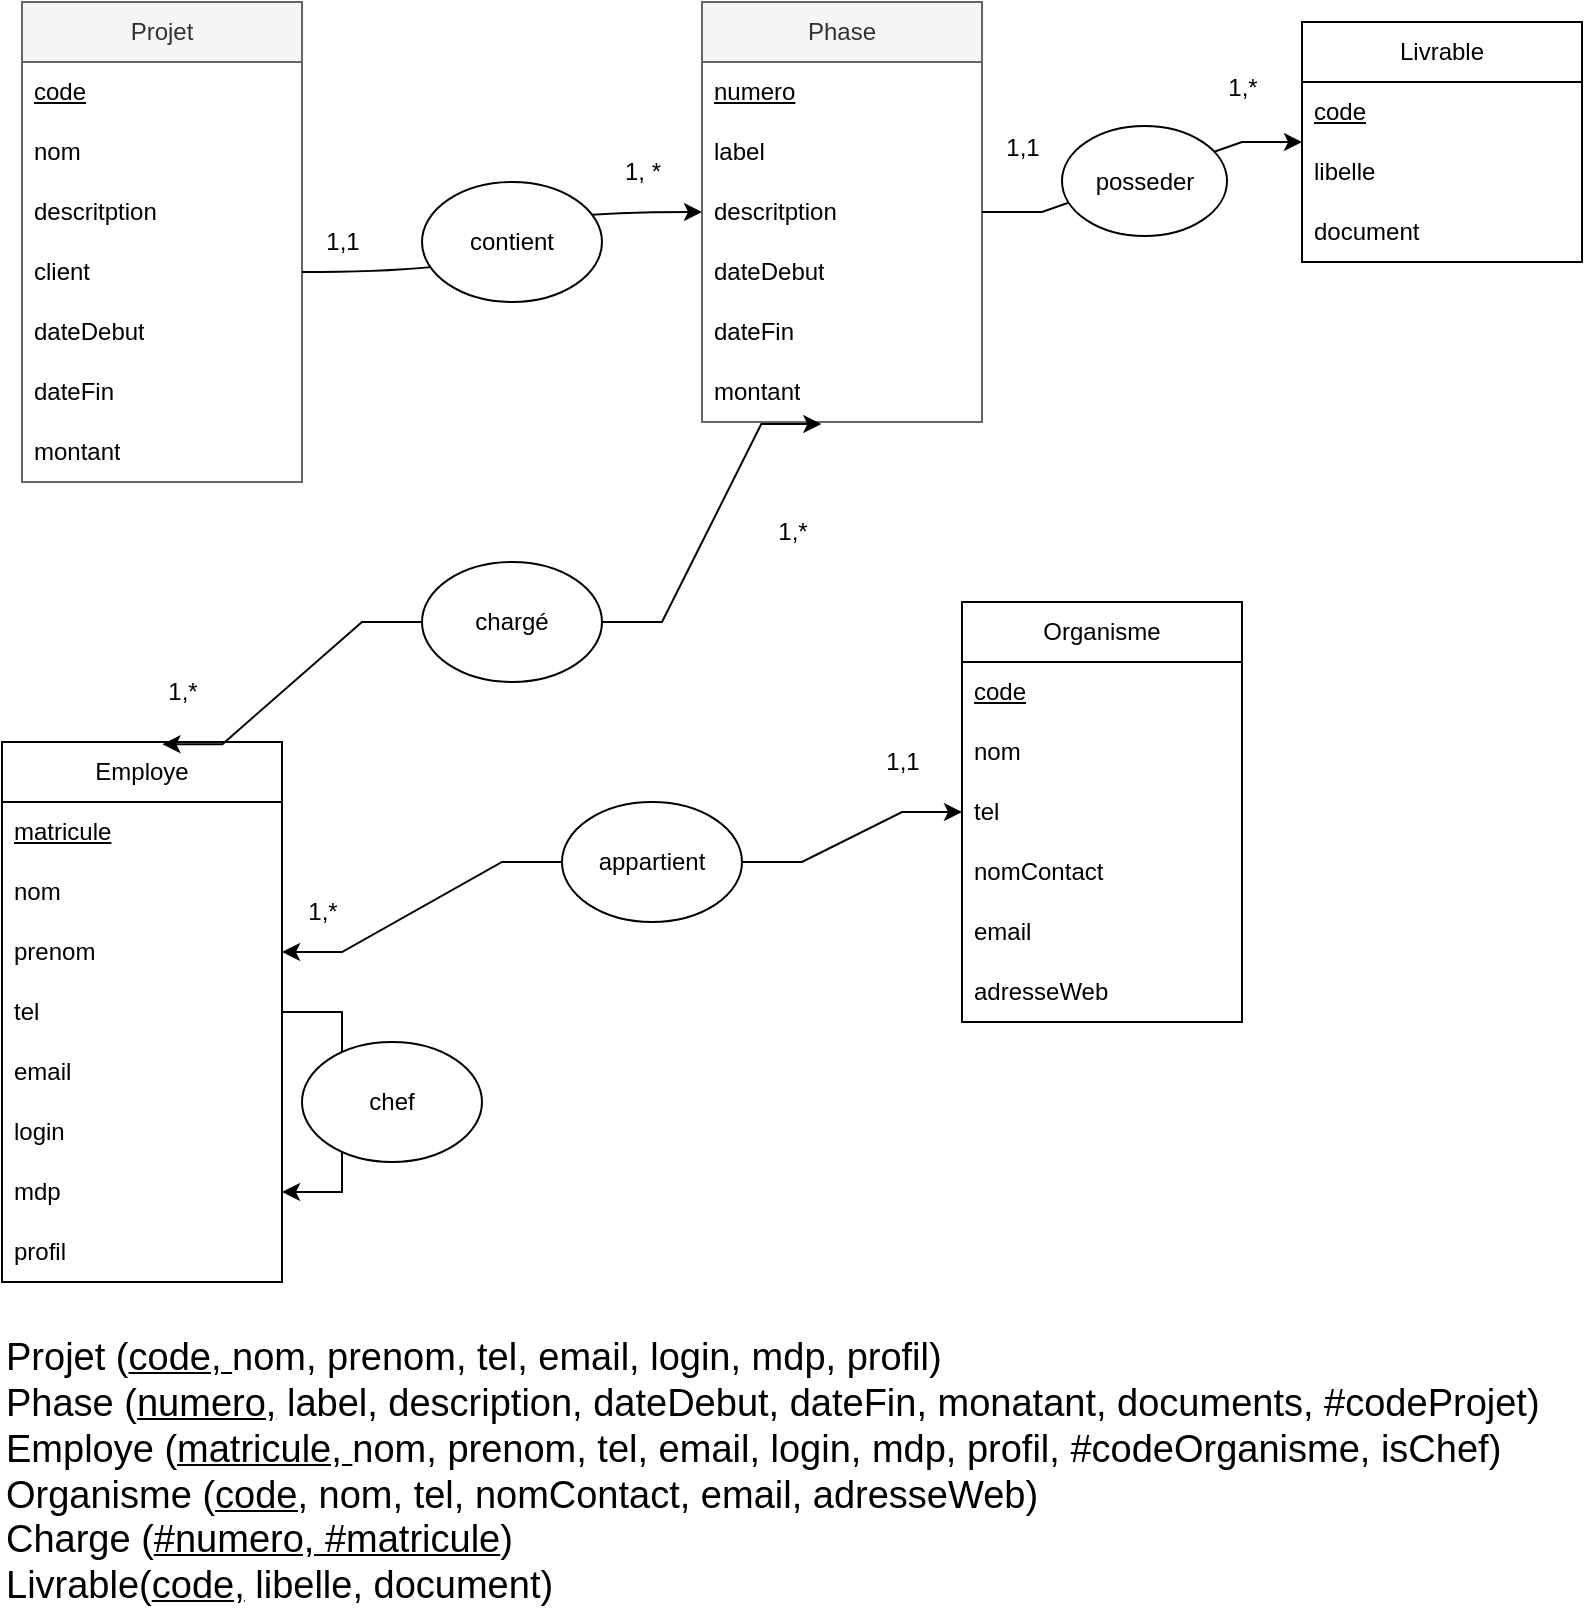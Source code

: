 <mxfile version="22.1.0" type="github">
  <diagram name="Page-1" id="JcwvRXh8fehNPFBF6PG1">
    <mxGraphModel dx="933" dy="719" grid="1" gridSize="10" guides="1" tooltips="1" connect="1" arrows="1" fold="1" page="1" pageScale="1" pageWidth="850" pageHeight="1100" background="none" math="0" shadow="0">
      <root>
        <mxCell id="0" />
        <mxCell id="1" parent="0" />
        <mxCell id="c1ondT2D3TYu2VIoZrk9-1" value="Projet" style="swimlane;fontStyle=0;childLayout=stackLayout;horizontal=1;startSize=30;horizontalStack=0;resizeParent=1;resizeParentMax=0;resizeLast=0;collapsible=1;marginBottom=0;whiteSpace=wrap;html=1;fillColor=#f5f5f5;fontColor=#333333;strokeColor=#666666;" parent="1" vertex="1">
          <mxGeometry x="40" y="170" width="140" height="240" as="geometry">
            <mxRectangle x="70" y="180" width="70" height="30" as="alternateBounds" />
          </mxGeometry>
        </mxCell>
        <mxCell id="c1ondT2D3TYu2VIoZrk9-2" value="&lt;u&gt;code&lt;/u&gt;" style="text;strokeColor=none;fillColor=none;align=left;verticalAlign=middle;spacingLeft=4;spacingRight=4;overflow=hidden;points=[[0,0.5],[1,0.5]];portConstraint=eastwest;rotatable=0;whiteSpace=wrap;html=1;" parent="c1ondT2D3TYu2VIoZrk9-1" vertex="1">
          <mxGeometry y="30" width="140" height="30" as="geometry" />
        </mxCell>
        <mxCell id="c1ondT2D3TYu2VIoZrk9-3" value="nom" style="text;strokeColor=none;fillColor=none;align=left;verticalAlign=middle;spacingLeft=4;spacingRight=4;overflow=hidden;points=[[0,0.5],[1,0.5]];portConstraint=eastwest;rotatable=0;whiteSpace=wrap;html=1;" parent="c1ondT2D3TYu2VIoZrk9-1" vertex="1">
          <mxGeometry y="60" width="140" height="30" as="geometry" />
        </mxCell>
        <mxCell id="c1ondT2D3TYu2VIoZrk9-4" value="descritption" style="text;strokeColor=none;fillColor=none;align=left;verticalAlign=middle;spacingLeft=4;spacingRight=4;overflow=hidden;points=[[0,0.5],[1,0.5]];portConstraint=eastwest;rotatable=0;whiteSpace=wrap;html=1;" parent="c1ondT2D3TYu2VIoZrk9-1" vertex="1">
          <mxGeometry y="90" width="140" height="30" as="geometry" />
        </mxCell>
        <mxCell id="c1ondT2D3TYu2VIoZrk9-6" value="client" style="text;strokeColor=none;fillColor=none;align=left;verticalAlign=middle;spacingLeft=4;spacingRight=4;overflow=hidden;points=[[0,0.5],[1,0.5]];portConstraint=eastwest;rotatable=0;whiteSpace=wrap;html=1;" parent="c1ondT2D3TYu2VIoZrk9-1" vertex="1">
          <mxGeometry y="120" width="140" height="30" as="geometry" />
        </mxCell>
        <mxCell id="c1ondT2D3TYu2VIoZrk9-13" value="dateDebut" style="text;strokeColor=none;fillColor=none;align=left;verticalAlign=middle;spacingLeft=4;spacingRight=4;overflow=hidden;points=[[0,0.5],[1,0.5]];portConstraint=eastwest;rotatable=0;whiteSpace=wrap;html=1;" parent="c1ondT2D3TYu2VIoZrk9-1" vertex="1">
          <mxGeometry y="150" width="140" height="30" as="geometry" />
        </mxCell>
        <mxCell id="c1ondT2D3TYu2VIoZrk9-12" value="dateFin" style="text;strokeColor=none;fillColor=none;align=left;verticalAlign=middle;spacingLeft=4;spacingRight=4;overflow=hidden;points=[[0,0.5],[1,0.5]];portConstraint=eastwest;rotatable=0;whiteSpace=wrap;html=1;" parent="c1ondT2D3TYu2VIoZrk9-1" vertex="1">
          <mxGeometry y="180" width="140" height="30" as="geometry" />
        </mxCell>
        <mxCell id="c1ondT2D3TYu2VIoZrk9-14" value="montant" style="text;strokeColor=none;fillColor=none;align=left;verticalAlign=middle;spacingLeft=4;spacingRight=4;overflow=hidden;points=[[0,0.5],[1,0.5]];portConstraint=eastwest;rotatable=0;whiteSpace=wrap;html=1;" parent="c1ondT2D3TYu2VIoZrk9-1" vertex="1">
          <mxGeometry y="210" width="140" height="30" as="geometry" />
        </mxCell>
        <mxCell id="c1ondT2D3TYu2VIoZrk9-16" value="Phase" style="swimlane;fontStyle=0;childLayout=stackLayout;horizontal=1;startSize=30;horizontalStack=0;resizeParent=1;resizeParentMax=0;resizeLast=0;collapsible=1;marginBottom=0;whiteSpace=wrap;html=1;fillColor=#f5f5f5;fontColor=#333333;strokeColor=#666666;" parent="1" vertex="1">
          <mxGeometry x="380" y="170" width="140" height="210" as="geometry">
            <mxRectangle x="70" y="180" width="70" height="30" as="alternateBounds" />
          </mxGeometry>
        </mxCell>
        <mxCell id="c1ondT2D3TYu2VIoZrk9-17" value="&lt;u&gt;numero&lt;/u&gt;" style="text;strokeColor=none;fillColor=none;align=left;verticalAlign=middle;spacingLeft=4;spacingRight=4;overflow=hidden;points=[[0,0.5],[1,0.5]];portConstraint=eastwest;rotatable=0;whiteSpace=wrap;html=1;" parent="c1ondT2D3TYu2VIoZrk9-16" vertex="1">
          <mxGeometry y="30" width="140" height="30" as="geometry" />
        </mxCell>
        <mxCell id="c1ondT2D3TYu2VIoZrk9-18" value="label" style="text;strokeColor=none;fillColor=none;align=left;verticalAlign=middle;spacingLeft=4;spacingRight=4;overflow=hidden;points=[[0,0.5],[1,0.5]];portConstraint=eastwest;rotatable=0;whiteSpace=wrap;html=1;" parent="c1ondT2D3TYu2VIoZrk9-16" vertex="1">
          <mxGeometry y="60" width="140" height="30" as="geometry" />
        </mxCell>
        <mxCell id="c1ondT2D3TYu2VIoZrk9-19" value="descritption" style="text;strokeColor=none;fillColor=none;align=left;verticalAlign=middle;spacingLeft=4;spacingRight=4;overflow=hidden;points=[[0,0.5],[1,0.5]];portConstraint=eastwest;rotatable=0;whiteSpace=wrap;html=1;" parent="c1ondT2D3TYu2VIoZrk9-16" vertex="1">
          <mxGeometry y="90" width="140" height="30" as="geometry" />
        </mxCell>
        <mxCell id="c1ondT2D3TYu2VIoZrk9-21" value="dateDebut" style="text;strokeColor=none;fillColor=none;align=left;verticalAlign=middle;spacingLeft=4;spacingRight=4;overflow=hidden;points=[[0,0.5],[1,0.5]];portConstraint=eastwest;rotatable=0;whiteSpace=wrap;html=1;" parent="c1ondT2D3TYu2VIoZrk9-16" vertex="1">
          <mxGeometry y="120" width="140" height="30" as="geometry" />
        </mxCell>
        <mxCell id="c1ondT2D3TYu2VIoZrk9-22" value="dateFin" style="text;strokeColor=none;fillColor=none;align=left;verticalAlign=middle;spacingLeft=4;spacingRight=4;overflow=hidden;points=[[0,0.5],[1,0.5]];portConstraint=eastwest;rotatable=0;whiteSpace=wrap;html=1;" parent="c1ondT2D3TYu2VIoZrk9-16" vertex="1">
          <mxGeometry y="150" width="140" height="30" as="geometry" />
        </mxCell>
        <mxCell id="c1ondT2D3TYu2VIoZrk9-24" value="montant" style="text;strokeColor=none;fillColor=none;align=left;verticalAlign=middle;spacingLeft=4;spacingRight=4;overflow=hidden;points=[[0,0.5],[1,0.5]];portConstraint=eastwest;rotatable=0;whiteSpace=wrap;html=1;" parent="c1ondT2D3TYu2VIoZrk9-16" vertex="1">
          <mxGeometry y="180" width="140" height="30" as="geometry" />
        </mxCell>
        <mxCell id="c1ondT2D3TYu2VIoZrk9-25" style="rounded=0;orthogonalLoop=1;jettySize=auto;html=1;entryX=0;entryY=0.5;entryDx=0;entryDy=0;edgeStyle=orthogonalEdgeStyle;curved=1;" parent="1" source="c1ondT2D3TYu2VIoZrk9-6" target="c1ondT2D3TYu2VIoZrk9-19" edge="1">
          <mxGeometry relative="1" as="geometry" />
        </mxCell>
        <mxCell id="c1ondT2D3TYu2VIoZrk9-26" value="contient" style="ellipse;whiteSpace=wrap;html=1;" parent="1" vertex="1">
          <mxGeometry x="240" y="260" width="90" height="60" as="geometry" />
        </mxCell>
        <mxCell id="tyv46yjVIW6z6vfQqK9z-1" value="1, *" style="text;html=1;align=center;verticalAlign=middle;resizable=0;points=[];autosize=1;strokeColor=none;fillColor=none;" parent="1" vertex="1">
          <mxGeometry x="330" y="240" width="40" height="30" as="geometry" />
        </mxCell>
        <mxCell id="tyv46yjVIW6z6vfQqK9z-2" value="1,1" style="text;html=1;align=center;verticalAlign=middle;resizable=0;points=[];autosize=1;strokeColor=none;fillColor=none;" parent="1" vertex="1">
          <mxGeometry x="180" y="275" width="40" height="30" as="geometry" />
        </mxCell>
        <mxCell id="tyv46yjVIW6z6vfQqK9z-4" value="Employe" style="swimlane;fontStyle=0;childLayout=stackLayout;horizontal=1;startSize=30;horizontalStack=0;resizeParent=1;resizeParentMax=0;resizeLast=0;collapsible=1;marginBottom=0;whiteSpace=wrap;html=1;" parent="1" vertex="1">
          <mxGeometry x="30" y="540" width="140" height="270" as="geometry" />
        </mxCell>
        <mxCell id="tyv46yjVIW6z6vfQqK9z-5" value="&lt;u&gt;matricule&lt;/u&gt;" style="text;strokeColor=none;fillColor=none;align=left;verticalAlign=middle;spacingLeft=4;spacingRight=4;overflow=hidden;points=[[0,0.5],[1,0.5]];portConstraint=eastwest;rotatable=0;whiteSpace=wrap;html=1;" parent="tyv46yjVIW6z6vfQqK9z-4" vertex="1">
          <mxGeometry y="30" width="140" height="30" as="geometry" />
        </mxCell>
        <mxCell id="tyv46yjVIW6z6vfQqK9z-6" value="nom" style="text;strokeColor=none;fillColor=none;align=left;verticalAlign=middle;spacingLeft=4;spacingRight=4;overflow=hidden;points=[[0,0.5],[1,0.5]];portConstraint=eastwest;rotatable=0;whiteSpace=wrap;html=1;" parent="tyv46yjVIW6z6vfQqK9z-4" vertex="1">
          <mxGeometry y="60" width="140" height="30" as="geometry" />
        </mxCell>
        <mxCell id="tyv46yjVIW6z6vfQqK9z-11" value="prenom" style="text;strokeColor=none;fillColor=none;align=left;verticalAlign=middle;spacingLeft=4;spacingRight=4;overflow=hidden;points=[[0,0.5],[1,0.5]];portConstraint=eastwest;rotatable=0;whiteSpace=wrap;html=1;" parent="tyv46yjVIW6z6vfQqK9z-4" vertex="1">
          <mxGeometry y="90" width="140" height="30" as="geometry" />
        </mxCell>
        <mxCell id="2MMuHvvYde0ufxcxUDcJ-6" style="edgeStyle=entityRelationEdgeStyle;rounded=0;orthogonalLoop=1;jettySize=auto;html=1;exitX=1;exitY=0.5;exitDx=0;exitDy=0;entryX=1;entryY=0.5;entryDx=0;entryDy=0;" parent="tyv46yjVIW6z6vfQqK9z-4" source="tyv46yjVIW6z6vfQqK9z-7" target="tyv46yjVIW6z6vfQqK9z-9" edge="1">
          <mxGeometry relative="1" as="geometry">
            <Array as="points">
              <mxPoint x="210" y="180" />
            </Array>
          </mxGeometry>
        </mxCell>
        <mxCell id="tyv46yjVIW6z6vfQqK9z-7" value="tel" style="text;strokeColor=none;fillColor=none;align=left;verticalAlign=middle;spacingLeft=4;spacingRight=4;overflow=hidden;points=[[0,0.5],[1,0.5]];portConstraint=eastwest;rotatable=0;whiteSpace=wrap;html=1;" parent="tyv46yjVIW6z6vfQqK9z-4" vertex="1">
          <mxGeometry y="120" width="140" height="30" as="geometry" />
        </mxCell>
        <mxCell id="tyv46yjVIW6z6vfQqK9z-8" value="email" style="text;strokeColor=none;fillColor=none;align=left;verticalAlign=middle;spacingLeft=4;spacingRight=4;overflow=hidden;points=[[0,0.5],[1,0.5]];portConstraint=eastwest;rotatable=0;whiteSpace=wrap;html=1;" parent="tyv46yjVIW6z6vfQqK9z-4" vertex="1">
          <mxGeometry y="150" width="140" height="30" as="geometry" />
        </mxCell>
        <mxCell id="tyv46yjVIW6z6vfQqK9z-10" value="login" style="text;strokeColor=none;fillColor=none;align=left;verticalAlign=middle;spacingLeft=4;spacingRight=4;overflow=hidden;points=[[0,0.5],[1,0.5]];portConstraint=eastwest;rotatable=0;whiteSpace=wrap;html=1;" parent="tyv46yjVIW6z6vfQqK9z-4" vertex="1">
          <mxGeometry y="180" width="140" height="30" as="geometry" />
        </mxCell>
        <mxCell id="tyv46yjVIW6z6vfQqK9z-9" value="mdp" style="text;strokeColor=none;fillColor=none;align=left;verticalAlign=middle;spacingLeft=4;spacingRight=4;overflow=hidden;points=[[0,0.5],[1,0.5]];portConstraint=eastwest;rotatable=0;whiteSpace=wrap;html=1;" parent="tyv46yjVIW6z6vfQqK9z-4" vertex="1">
          <mxGeometry y="210" width="140" height="30" as="geometry" />
        </mxCell>
        <mxCell id="tyv46yjVIW6z6vfQqK9z-12" value="profil" style="text;strokeColor=none;fillColor=none;align=left;verticalAlign=middle;spacingLeft=4;spacingRight=4;overflow=hidden;points=[[0,0.5],[1,0.5]];portConstraint=eastwest;rotatable=0;whiteSpace=wrap;html=1;" parent="tyv46yjVIW6z6vfQqK9z-4" vertex="1">
          <mxGeometry y="240" width="140" height="30" as="geometry" />
        </mxCell>
        <mxCell id="tyv46yjVIW6z6vfQqK9z-14" value="Organisme" style="swimlane;fontStyle=0;childLayout=stackLayout;horizontal=1;startSize=30;horizontalStack=0;resizeParent=1;resizeParentMax=0;resizeLast=0;collapsible=1;marginBottom=0;whiteSpace=wrap;html=1;" parent="1" vertex="1">
          <mxGeometry x="510" y="470" width="140" height="210" as="geometry" />
        </mxCell>
        <mxCell id="tyv46yjVIW6z6vfQqK9z-15" value="&lt;u&gt;code&lt;/u&gt;" style="text;strokeColor=none;fillColor=none;align=left;verticalAlign=middle;spacingLeft=4;spacingRight=4;overflow=hidden;points=[[0,0.5],[1,0.5]];portConstraint=eastwest;rotatable=0;whiteSpace=wrap;html=1;" parent="tyv46yjVIW6z6vfQqK9z-14" vertex="1">
          <mxGeometry y="30" width="140" height="30" as="geometry" />
        </mxCell>
        <mxCell id="tyv46yjVIW6z6vfQqK9z-16" value="nom" style="text;strokeColor=none;fillColor=none;align=left;verticalAlign=middle;spacingLeft=4;spacingRight=4;overflow=hidden;points=[[0,0.5],[1,0.5]];portConstraint=eastwest;rotatable=0;whiteSpace=wrap;html=1;" parent="tyv46yjVIW6z6vfQqK9z-14" vertex="1">
          <mxGeometry y="60" width="140" height="30" as="geometry" />
        </mxCell>
        <mxCell id="tyv46yjVIW6z6vfQqK9z-17" value="tel" style="text;strokeColor=none;fillColor=none;align=left;verticalAlign=middle;spacingLeft=4;spacingRight=4;overflow=hidden;points=[[0,0.5],[1,0.5]];portConstraint=eastwest;rotatable=0;whiteSpace=wrap;html=1;" parent="tyv46yjVIW6z6vfQqK9z-14" vertex="1">
          <mxGeometry y="90" width="140" height="30" as="geometry" />
        </mxCell>
        <mxCell id="tyv46yjVIW6z6vfQqK9z-18" value="nomContact" style="text;strokeColor=none;fillColor=none;align=left;verticalAlign=middle;spacingLeft=4;spacingRight=4;overflow=hidden;points=[[0,0.5],[1,0.5]];portConstraint=eastwest;rotatable=0;whiteSpace=wrap;html=1;" parent="tyv46yjVIW6z6vfQqK9z-14" vertex="1">
          <mxGeometry y="120" width="140" height="30" as="geometry" />
        </mxCell>
        <mxCell id="tyv46yjVIW6z6vfQqK9z-20" value="email" style="text;strokeColor=none;fillColor=none;align=left;verticalAlign=middle;spacingLeft=4;spacingRight=4;overflow=hidden;points=[[0,0.5],[1,0.5]];portConstraint=eastwest;rotatable=0;whiteSpace=wrap;html=1;" parent="tyv46yjVIW6z6vfQqK9z-14" vertex="1">
          <mxGeometry y="150" width="140" height="30" as="geometry" />
        </mxCell>
        <mxCell id="tyv46yjVIW6z6vfQqK9z-19" value="adresseWeb" style="text;strokeColor=none;fillColor=none;align=left;verticalAlign=middle;spacingLeft=4;spacingRight=4;overflow=hidden;points=[[0,0.5],[1,0.5]];portConstraint=eastwest;rotatable=0;whiteSpace=wrap;html=1;" parent="tyv46yjVIW6z6vfQqK9z-14" vertex="1">
          <mxGeometry y="180" width="140" height="30" as="geometry" />
        </mxCell>
        <mxCell id="tyv46yjVIW6z6vfQqK9z-23" style="edgeStyle=entityRelationEdgeStyle;rounded=0;orthogonalLoop=1;jettySize=auto;html=1;" parent="1" source="tyv46yjVIW6z6vfQqK9z-21" target="tyv46yjVIW6z6vfQqK9z-17" edge="1">
          <mxGeometry relative="1" as="geometry" />
        </mxCell>
        <mxCell id="2MMuHvvYde0ufxcxUDcJ-1" style="edgeStyle=entityRelationEdgeStyle;rounded=0;orthogonalLoop=1;jettySize=auto;html=1;exitX=0;exitY=0.5;exitDx=0;exitDy=0;entryX=1;entryY=0.5;entryDx=0;entryDy=0;" parent="1" source="tyv46yjVIW6z6vfQqK9z-21" target="tyv46yjVIW6z6vfQqK9z-11" edge="1">
          <mxGeometry relative="1" as="geometry" />
        </mxCell>
        <mxCell id="tyv46yjVIW6z6vfQqK9z-21" value="appartient" style="ellipse;whiteSpace=wrap;html=1;" parent="1" vertex="1">
          <mxGeometry x="310" y="570" width="90" height="60" as="geometry" />
        </mxCell>
        <mxCell id="tyv46yjVIW6z6vfQqK9z-24" value="1,1" style="text;html=1;align=center;verticalAlign=middle;resizable=0;points=[];autosize=1;strokeColor=none;fillColor=none;" parent="1" vertex="1">
          <mxGeometry x="460" y="535" width="40" height="30" as="geometry" />
        </mxCell>
        <mxCell id="tyv46yjVIW6z6vfQqK9z-25" value="1,*" style="text;html=1;align=center;verticalAlign=middle;resizable=0;points=[];autosize=1;strokeColor=none;fillColor=none;" parent="1" vertex="1">
          <mxGeometry x="170" y="610" width="40" height="30" as="geometry" />
        </mxCell>
        <mxCell id="tyv46yjVIW6z6vfQqK9z-26" value="chargé" style="ellipse;whiteSpace=wrap;html=1;" parent="1" vertex="1">
          <mxGeometry x="240" y="450" width="90" height="60" as="geometry" />
        </mxCell>
        <mxCell id="tyv46yjVIW6z6vfQqK9z-29" value="1,*" style="text;html=1;align=center;verticalAlign=middle;resizable=0;points=[];autosize=1;strokeColor=none;fillColor=none;" parent="1" vertex="1">
          <mxGeometry x="100" y="500" width="40" height="30" as="geometry" />
        </mxCell>
        <mxCell id="tyv46yjVIW6z6vfQqK9z-30" value="1,*" style="text;html=1;align=center;verticalAlign=middle;resizable=0;points=[];autosize=1;strokeColor=none;fillColor=none;" parent="1" vertex="1">
          <mxGeometry x="405" y="420" width="40" height="30" as="geometry" />
        </mxCell>
        <mxCell id="tyv46yjVIW6z6vfQqK9z-32" style="edgeStyle=entityRelationEdgeStyle;rounded=0;orthogonalLoop=1;jettySize=auto;html=1;entryX=0.573;entryY=0.004;entryDx=0;entryDy=0;entryPerimeter=0;" parent="1" source="tyv46yjVIW6z6vfQqK9z-26" target="tyv46yjVIW6z6vfQqK9z-4" edge="1">
          <mxGeometry relative="1" as="geometry" />
        </mxCell>
        <mxCell id="tyv46yjVIW6z6vfQqK9z-34" value="&lt;font style=&quot;font-size: 19px;&quot;&gt;Projet (&lt;u&gt;code, &lt;/u&gt;nom, prenom, tel, email, login, mdp, profil)&lt;br&gt;Phase (&lt;u&gt;numero,&lt;/u&gt;&amp;nbsp;label, description, dateDebut, dateFin, monatant, documents, #codeProjet)&lt;br&gt;Employe (&lt;u&gt;matricule,&amp;nbsp;&lt;/u&gt;nom, prenom, tel, email, login, mdp, profil, #codeOrganisme, isChef)&lt;br&gt;Organisme (&lt;u&gt;code,&lt;/u&gt; nom, tel, nomContact, email, adresseWeb)&lt;br&gt;Charge (&lt;u&gt;#numero, #matricule&lt;/u&gt;)&lt;br&gt;Livrable(&lt;u&gt;code,&lt;/u&gt;&amp;nbsp;libelle, document)&lt;br&gt;&lt;/font&gt;" style="text;html=1;align=left;verticalAlign=middle;resizable=0;points=[];autosize=1;strokeColor=none;fillColor=none;strokeWidth=0;" parent="1" vertex="1">
          <mxGeometry x="30" y="830" width="790" height="150" as="geometry" />
        </mxCell>
        <mxCell id="2MMuHvvYde0ufxcxUDcJ-3" style="edgeStyle=entityRelationEdgeStyle;rounded=0;orthogonalLoop=1;jettySize=auto;html=1;entryX=0.426;entryY=1.035;entryDx=0;entryDy=0;entryPerimeter=0;" parent="1" source="tyv46yjVIW6z6vfQqK9z-26" target="c1ondT2D3TYu2VIoZrk9-24" edge="1">
          <mxGeometry relative="1" as="geometry">
            <mxPoint x="429.98" y="410" as="targetPoint" />
          </mxGeometry>
        </mxCell>
        <mxCell id="2MMuHvvYde0ufxcxUDcJ-7" value="chef" style="ellipse;whiteSpace=wrap;html=1;" parent="1" vertex="1">
          <mxGeometry x="180" y="690" width="90" height="60" as="geometry" />
        </mxCell>
        <mxCell id="2MMuHvvYde0ufxcxUDcJ-9" value="Livrable" style="swimlane;fontStyle=0;childLayout=stackLayout;horizontal=1;startSize=30;horizontalStack=0;resizeParent=1;resizeParentMax=0;resizeLast=0;collapsible=1;marginBottom=0;whiteSpace=wrap;html=1;" parent="1" vertex="1">
          <mxGeometry x="680" y="180" width="140" height="120" as="geometry" />
        </mxCell>
        <mxCell id="2MMuHvvYde0ufxcxUDcJ-10" value="&lt;u&gt;code&lt;/u&gt;" style="text;strokeColor=none;fillColor=none;align=left;verticalAlign=middle;spacingLeft=4;spacingRight=4;overflow=hidden;points=[[0,0.5],[1,0.5]];portConstraint=eastwest;rotatable=0;whiteSpace=wrap;html=1;" parent="2MMuHvvYde0ufxcxUDcJ-9" vertex="1">
          <mxGeometry y="30" width="140" height="30" as="geometry" />
        </mxCell>
        <mxCell id="2MMuHvvYde0ufxcxUDcJ-11" value="libelle" style="text;strokeColor=none;fillColor=none;align=left;verticalAlign=middle;spacingLeft=4;spacingRight=4;overflow=hidden;points=[[0,0.5],[1,0.5]];portConstraint=eastwest;rotatable=0;whiteSpace=wrap;html=1;" parent="2MMuHvvYde0ufxcxUDcJ-9" vertex="1">
          <mxGeometry y="60" width="140" height="30" as="geometry" />
        </mxCell>
        <mxCell id="2MMuHvvYde0ufxcxUDcJ-12" value="document" style="text;strokeColor=none;fillColor=none;align=left;verticalAlign=middle;spacingLeft=4;spacingRight=4;overflow=hidden;points=[[0,0.5],[1,0.5]];portConstraint=eastwest;rotatable=0;whiteSpace=wrap;html=1;" parent="2MMuHvvYde0ufxcxUDcJ-9" vertex="1">
          <mxGeometry y="90" width="140" height="30" as="geometry" />
        </mxCell>
        <mxCell id="2MMuHvvYde0ufxcxUDcJ-13" style="edgeStyle=entityRelationEdgeStyle;rounded=0;orthogonalLoop=1;jettySize=auto;html=1;entryX=0;entryY=0.5;entryDx=0;entryDy=0;" parent="1" source="c1ondT2D3TYu2VIoZrk9-19" target="2MMuHvvYde0ufxcxUDcJ-9" edge="1">
          <mxGeometry relative="1" as="geometry" />
        </mxCell>
        <mxCell id="2MMuHvvYde0ufxcxUDcJ-14" value="posseder" style="ellipse;whiteSpace=wrap;html=1;" parent="1" vertex="1">
          <mxGeometry x="560" y="232" width="82.5" height="55" as="geometry" />
        </mxCell>
        <mxCell id="2MMuHvvYde0ufxcxUDcJ-15" value="1,*" style="text;html=1;align=center;verticalAlign=middle;resizable=0;points=[];autosize=1;strokeColor=none;fillColor=none;" parent="1" vertex="1">
          <mxGeometry x="630" y="198" width="40" height="30" as="geometry" />
        </mxCell>
        <mxCell id="2MMuHvvYde0ufxcxUDcJ-16" value="1,1" style="text;html=1;align=center;verticalAlign=middle;resizable=0;points=[];autosize=1;strokeColor=none;fillColor=none;" parent="1" vertex="1">
          <mxGeometry x="520" y="228" width="40" height="30" as="geometry" />
        </mxCell>
      </root>
    </mxGraphModel>
  </diagram>
</mxfile>
